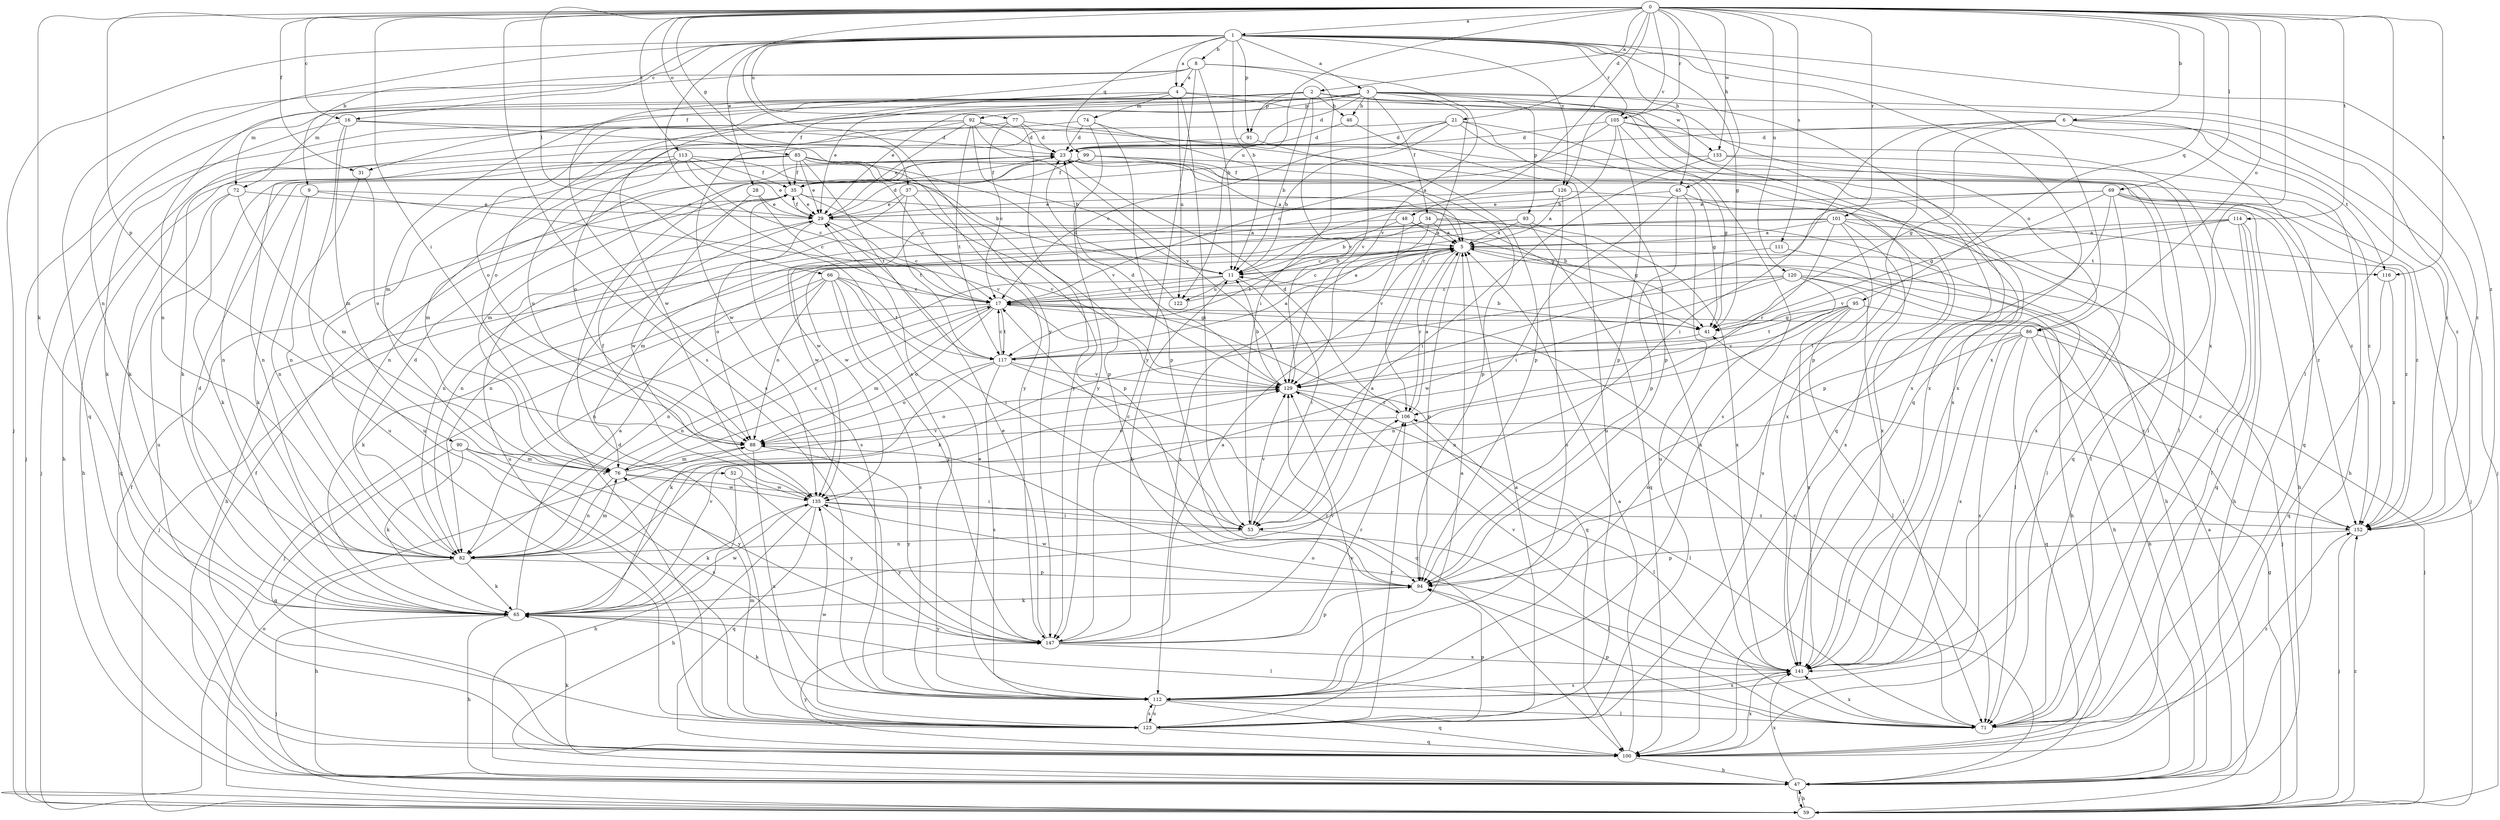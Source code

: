 strict digraph  {
0;
1;
2;
3;
4;
5;
6;
8;
9;
11;
16;
17;
21;
23;
28;
29;
31;
34;
35;
37;
41;
45;
46;
47;
48;
52;
53;
59;
65;
66;
69;
71;
72;
74;
76;
77;
82;
85;
86;
88;
90;
91;
92;
93;
94;
95;
99;
100;
101;
105;
106;
111;
112;
113;
114;
116;
117;
120;
122;
123;
126;
129;
133;
135;
141;
147;
152;
0 -> 1  [label=a];
0 -> 2  [label=a];
0 -> 6  [label=b];
0 -> 16  [label=c];
0 -> 21  [label=d];
0 -> 31  [label=f];
0 -> 37  [label=g];
0 -> 45  [label=h];
0 -> 48  [label=i];
0 -> 52  [label=i];
0 -> 65  [label=k];
0 -> 66  [label=l];
0 -> 69  [label=l];
0 -> 71  [label=l];
0 -> 85  [label=o];
0 -> 86  [label=o];
0 -> 90  [label=p];
0 -> 95  [label=q];
0 -> 101  [label=r];
0 -> 105  [label=r];
0 -> 111  [label=s];
0 -> 112  [label=s];
0 -> 113  [label=t];
0 -> 114  [label=t];
0 -> 116  [label=t];
0 -> 120  [label=u];
0 -> 122  [label=u];
0 -> 126  [label=v];
0 -> 133  [label=w];
0 -> 141  [label=x];
0 -> 147  [label=y];
1 -> 3  [label=a];
1 -> 4  [label=a];
1 -> 8  [label=b];
1 -> 9  [label=b];
1 -> 11  [label=b];
1 -> 16  [label=c];
1 -> 28  [label=e];
1 -> 41  [label=g];
1 -> 45  [label=h];
1 -> 59  [label=j];
1 -> 77  [label=n];
1 -> 82  [label=n];
1 -> 91  [label=p];
1 -> 99  [label=q];
1 -> 100  [label=q];
1 -> 105  [label=r];
1 -> 112  [label=s];
1 -> 126  [label=v];
1 -> 141  [label=x];
1 -> 152  [label=z];
2 -> 11  [label=b];
2 -> 29  [label=e];
2 -> 46  [label=h];
2 -> 72  [label=m];
2 -> 86  [label=o];
2 -> 88  [label=o];
2 -> 91  [label=p];
2 -> 129  [label=v];
2 -> 133  [label=w];
2 -> 135  [label=w];
2 -> 141  [label=x];
3 -> 23  [label=d];
3 -> 29  [label=e];
3 -> 31  [label=f];
3 -> 34  [label=f];
3 -> 46  [label=h];
3 -> 72  [label=m];
3 -> 88  [label=o];
3 -> 92  [label=p];
3 -> 93  [label=p];
3 -> 100  [label=q];
3 -> 106  [label=r];
3 -> 129  [label=v];
3 -> 141  [label=x];
3 -> 152  [label=z];
4 -> 35  [label=f];
4 -> 53  [label=i];
4 -> 59  [label=j];
4 -> 74  [label=m];
4 -> 76  [label=m];
4 -> 122  [label=u];
4 -> 141  [label=x];
4 -> 152  [label=z];
5 -> 11  [label=b];
5 -> 17  [label=c];
5 -> 47  [label=h];
5 -> 59  [label=j];
5 -> 94  [label=p];
5 -> 106  [label=r];
5 -> 116  [label=t];
6 -> 23  [label=d];
6 -> 41  [label=g];
6 -> 53  [label=i];
6 -> 59  [label=j];
6 -> 94  [label=p];
6 -> 116  [label=t];
6 -> 152  [label=z];
8 -> 4  [label=a];
8 -> 11  [label=b];
8 -> 53  [label=i];
8 -> 82  [label=n];
8 -> 100  [label=q];
8 -> 112  [label=s];
8 -> 129  [label=v];
8 -> 147  [label=y];
9 -> 29  [label=e];
9 -> 65  [label=k];
9 -> 82  [label=n];
9 -> 129  [label=v];
11 -> 17  [label=c];
11 -> 53  [label=i];
11 -> 82  [label=n];
11 -> 122  [label=u];
16 -> 23  [label=d];
16 -> 65  [label=k];
16 -> 76  [label=m];
16 -> 123  [label=u];
16 -> 147  [label=y];
17 -> 41  [label=g];
17 -> 59  [label=j];
17 -> 76  [label=m];
17 -> 82  [label=n];
17 -> 88  [label=o];
17 -> 100  [label=q];
17 -> 117  [label=t];
21 -> 11  [label=b];
21 -> 17  [label=c];
21 -> 23  [label=d];
21 -> 41  [label=g];
21 -> 88  [label=o];
21 -> 94  [label=p];
21 -> 141  [label=x];
23 -> 35  [label=f];
23 -> 41  [label=g];
23 -> 94  [label=p];
28 -> 17  [label=c];
28 -> 29  [label=e];
28 -> 135  [label=w];
29 -> 5  [label=a];
29 -> 17  [label=c];
29 -> 23  [label=d];
29 -> 35  [label=f];
29 -> 47  [label=h];
29 -> 88  [label=o];
31 -> 82  [label=n];
31 -> 88  [label=o];
34 -> 5  [label=a];
34 -> 47  [label=h];
34 -> 82  [label=n];
34 -> 112  [label=s];
34 -> 117  [label=t];
34 -> 141  [label=x];
35 -> 29  [label=e];
35 -> 41  [label=g];
35 -> 112  [label=s];
35 -> 129  [label=v];
37 -> 29  [label=e];
37 -> 94  [label=p];
37 -> 117  [label=t];
37 -> 123  [label=u];
37 -> 152  [label=z];
41 -> 11  [label=b];
41 -> 117  [label=t];
45 -> 29  [label=e];
45 -> 53  [label=i];
45 -> 94  [label=p];
45 -> 123  [label=u];
45 -> 141  [label=x];
46 -> 23  [label=d];
46 -> 123  [label=u];
47 -> 35  [label=f];
47 -> 59  [label=j];
47 -> 106  [label=r];
47 -> 141  [label=x];
48 -> 5  [label=a];
48 -> 11  [label=b];
48 -> 41  [label=g];
48 -> 82  [label=n];
48 -> 129  [label=v];
52 -> 47  [label=h];
52 -> 135  [label=w];
52 -> 147  [label=y];
53 -> 5  [label=a];
53 -> 17  [label=c];
53 -> 71  [label=l];
53 -> 82  [label=n];
53 -> 129  [label=v];
59 -> 5  [label=a];
59 -> 41  [label=g];
59 -> 47  [label=h];
59 -> 88  [label=o];
59 -> 152  [label=z];
65 -> 5  [label=a];
65 -> 23  [label=d];
65 -> 47  [label=h];
65 -> 59  [label=j];
65 -> 71  [label=l];
65 -> 106  [label=r];
65 -> 129  [label=v];
65 -> 135  [label=w];
65 -> 147  [label=y];
66 -> 17  [label=c];
66 -> 53  [label=i];
66 -> 65  [label=k];
66 -> 82  [label=n];
66 -> 88  [label=o];
66 -> 112  [label=s];
66 -> 117  [label=t];
66 -> 147  [label=y];
69 -> 29  [label=e];
69 -> 41  [label=g];
69 -> 47  [label=h];
69 -> 59  [label=j];
69 -> 94  [label=p];
69 -> 129  [label=v];
69 -> 141  [label=x];
69 -> 152  [label=z];
71 -> 17  [label=c];
71 -> 94  [label=p];
71 -> 141  [label=x];
71 -> 152  [label=z];
72 -> 29  [label=e];
72 -> 65  [label=k];
72 -> 76  [label=m];
72 -> 100  [label=q];
74 -> 5  [label=a];
74 -> 23  [label=d];
74 -> 47  [label=h];
74 -> 94  [label=p];
74 -> 147  [label=y];
76 -> 17  [label=c];
76 -> 53  [label=i];
76 -> 82  [label=n];
76 -> 129  [label=v];
76 -> 135  [label=w];
77 -> 17  [label=c];
77 -> 23  [label=d];
77 -> 65  [label=k];
77 -> 71  [label=l];
77 -> 147  [label=y];
82 -> 23  [label=d];
82 -> 47  [label=h];
82 -> 65  [label=k];
82 -> 76  [label=m];
82 -> 94  [label=p];
85 -> 17  [label=c];
85 -> 29  [label=e];
85 -> 35  [label=f];
85 -> 47  [label=h];
85 -> 82  [label=n];
85 -> 94  [label=p];
85 -> 117  [label=t];
85 -> 123  [label=u];
85 -> 129  [label=v];
85 -> 152  [label=z];
86 -> 59  [label=j];
86 -> 82  [label=n];
86 -> 100  [label=q];
86 -> 112  [label=s];
86 -> 117  [label=t];
86 -> 141  [label=x];
86 -> 152  [label=z];
88 -> 76  [label=m];
88 -> 123  [label=u];
88 -> 147  [label=y];
90 -> 65  [label=k];
90 -> 76  [label=m];
90 -> 100  [label=q];
90 -> 112  [label=s];
90 -> 147  [label=y];
91 -> 94  [label=p];
91 -> 135  [label=w];
92 -> 11  [label=b];
92 -> 23  [label=d];
92 -> 29  [label=e];
92 -> 59  [label=j];
92 -> 65  [label=k];
92 -> 71  [label=l];
92 -> 117  [label=t];
92 -> 123  [label=u];
92 -> 129  [label=v];
93 -> 5  [label=a];
93 -> 76  [label=m];
93 -> 100  [label=q];
93 -> 135  [label=w];
93 -> 141  [label=x];
94 -> 65  [label=k];
94 -> 135  [label=w];
95 -> 41  [label=g];
95 -> 47  [label=h];
95 -> 71  [label=l];
95 -> 82  [label=n];
95 -> 117  [label=t];
95 -> 129  [label=v];
95 -> 141  [label=x];
99 -> 5  [label=a];
99 -> 35  [label=f];
99 -> 76  [label=m];
99 -> 82  [label=n];
99 -> 141  [label=x];
99 -> 152  [label=z];
100 -> 5  [label=a];
100 -> 35  [label=f];
100 -> 47  [label=h];
100 -> 65  [label=k];
100 -> 141  [label=x];
100 -> 147  [label=y];
101 -> 5  [label=a];
101 -> 71  [label=l];
101 -> 82  [label=n];
101 -> 106  [label=r];
101 -> 123  [label=u];
101 -> 135  [label=w];
101 -> 141  [label=x];
101 -> 152  [label=z];
105 -> 11  [label=b];
105 -> 17  [label=c];
105 -> 23  [label=d];
105 -> 71  [label=l];
105 -> 94  [label=p];
105 -> 100  [label=q];
105 -> 112  [label=s];
106 -> 5  [label=a];
106 -> 23  [label=d];
106 -> 71  [label=l];
106 -> 88  [label=o];
111 -> 11  [label=b];
111 -> 71  [label=l];
112 -> 5  [label=a];
112 -> 29  [label=e];
112 -> 65  [label=k];
112 -> 71  [label=l];
112 -> 100  [label=q];
112 -> 123  [label=u];
112 -> 141  [label=x];
113 -> 11  [label=b];
113 -> 17  [label=c];
113 -> 29  [label=e];
113 -> 35  [label=f];
113 -> 76  [label=m];
113 -> 82  [label=n];
113 -> 88  [label=o];
114 -> 5  [label=a];
114 -> 17  [label=c];
114 -> 47  [label=h];
114 -> 71  [label=l];
114 -> 100  [label=q];
114 -> 129  [label=v];
116 -> 100  [label=q];
116 -> 152  [label=z];
117 -> 5  [label=a];
117 -> 17  [label=c];
117 -> 65  [label=k];
117 -> 88  [label=o];
117 -> 100  [label=q];
117 -> 112  [label=s];
117 -> 129  [label=v];
120 -> 17  [label=c];
120 -> 47  [label=h];
120 -> 59  [label=j];
120 -> 65  [label=k];
120 -> 71  [label=l];
120 -> 112  [label=s];
120 -> 135  [label=w];
122 -> 5  [label=a];
122 -> 23  [label=d];
123 -> 5  [label=a];
123 -> 23  [label=d];
123 -> 29  [label=e];
123 -> 76  [label=m];
123 -> 94  [label=p];
123 -> 100  [label=q];
123 -> 106  [label=r];
123 -> 112  [label=s];
123 -> 129  [label=v];
123 -> 135  [label=w];
126 -> 5  [label=a];
126 -> 29  [label=e];
126 -> 71  [label=l];
126 -> 112  [label=s];
126 -> 135  [label=w];
129 -> 11  [label=b];
129 -> 23  [label=d];
129 -> 71  [label=l];
129 -> 88  [label=o];
129 -> 106  [label=r];
133 -> 35  [label=f];
133 -> 47  [label=h];
133 -> 53  [label=i];
133 -> 100  [label=q];
135 -> 35  [label=f];
135 -> 47  [label=h];
135 -> 53  [label=i];
135 -> 65  [label=k];
135 -> 100  [label=q];
135 -> 147  [label=y];
135 -> 152  [label=z];
141 -> 88  [label=o];
141 -> 112  [label=s];
141 -> 129  [label=v];
147 -> 5  [label=a];
147 -> 11  [label=b];
147 -> 29  [label=e];
147 -> 94  [label=p];
147 -> 106  [label=r];
147 -> 129  [label=v];
147 -> 141  [label=x];
152 -> 17  [label=c];
152 -> 59  [label=j];
152 -> 94  [label=p];
}
